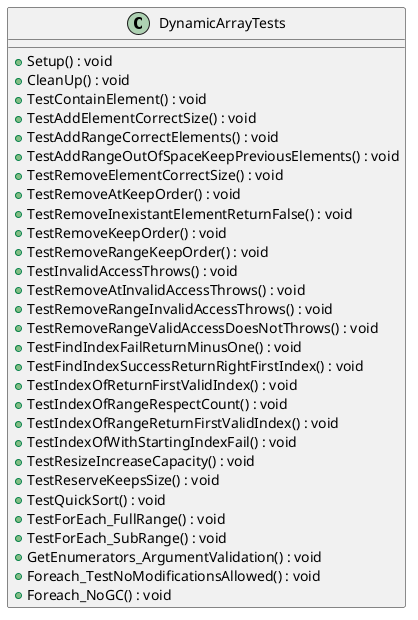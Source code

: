 @startuml
class DynamicArrayTests {
    + Setup() : void
    + CleanUp() : void
    + TestContainElement() : void
    + TestAddElementCorrectSize() : void
    + TestAddRangeCorrectElements() : void
    + TestAddRangeOutOfSpaceKeepPreviousElements() : void
    + TestRemoveElementCorrectSize() : void
    + TestRemoveAtKeepOrder() : void
    + TestRemoveInexistantElementReturnFalse() : void
    + TestRemoveKeepOrder() : void
    + TestRemoveRangeKeepOrder() : void
    + TestInvalidAccessThrows() : void
    + TestRemoveAtInvalidAccessThrows() : void
    + TestRemoveRangeInvalidAccessThrows() : void
    + TestRemoveRangeValidAccessDoesNotThrows() : void
    + TestFindIndexFailReturnMinusOne() : void
    + TestFindIndexSuccessReturnRightFirstIndex() : void
    + TestIndexOfReturnFirstValidIndex() : void
    + TestIndexOfRangeRespectCount() : void
    + TestIndexOfRangeReturnFirstValidIndex() : void
    + TestIndexOfWithStartingIndexFail() : void
    + TestResizeIncreaseCapacity() : void
    + TestReserveKeepsSize() : void
    + TestQuickSort() : void
    + TestForEach_FullRange() : void
    + TestForEach_SubRange() : void
    + GetEnumerators_ArgumentValidation() : void
    + Foreach_TestNoModificationsAllowed() : void
    + Foreach_NoGC() : void
}
@enduml
